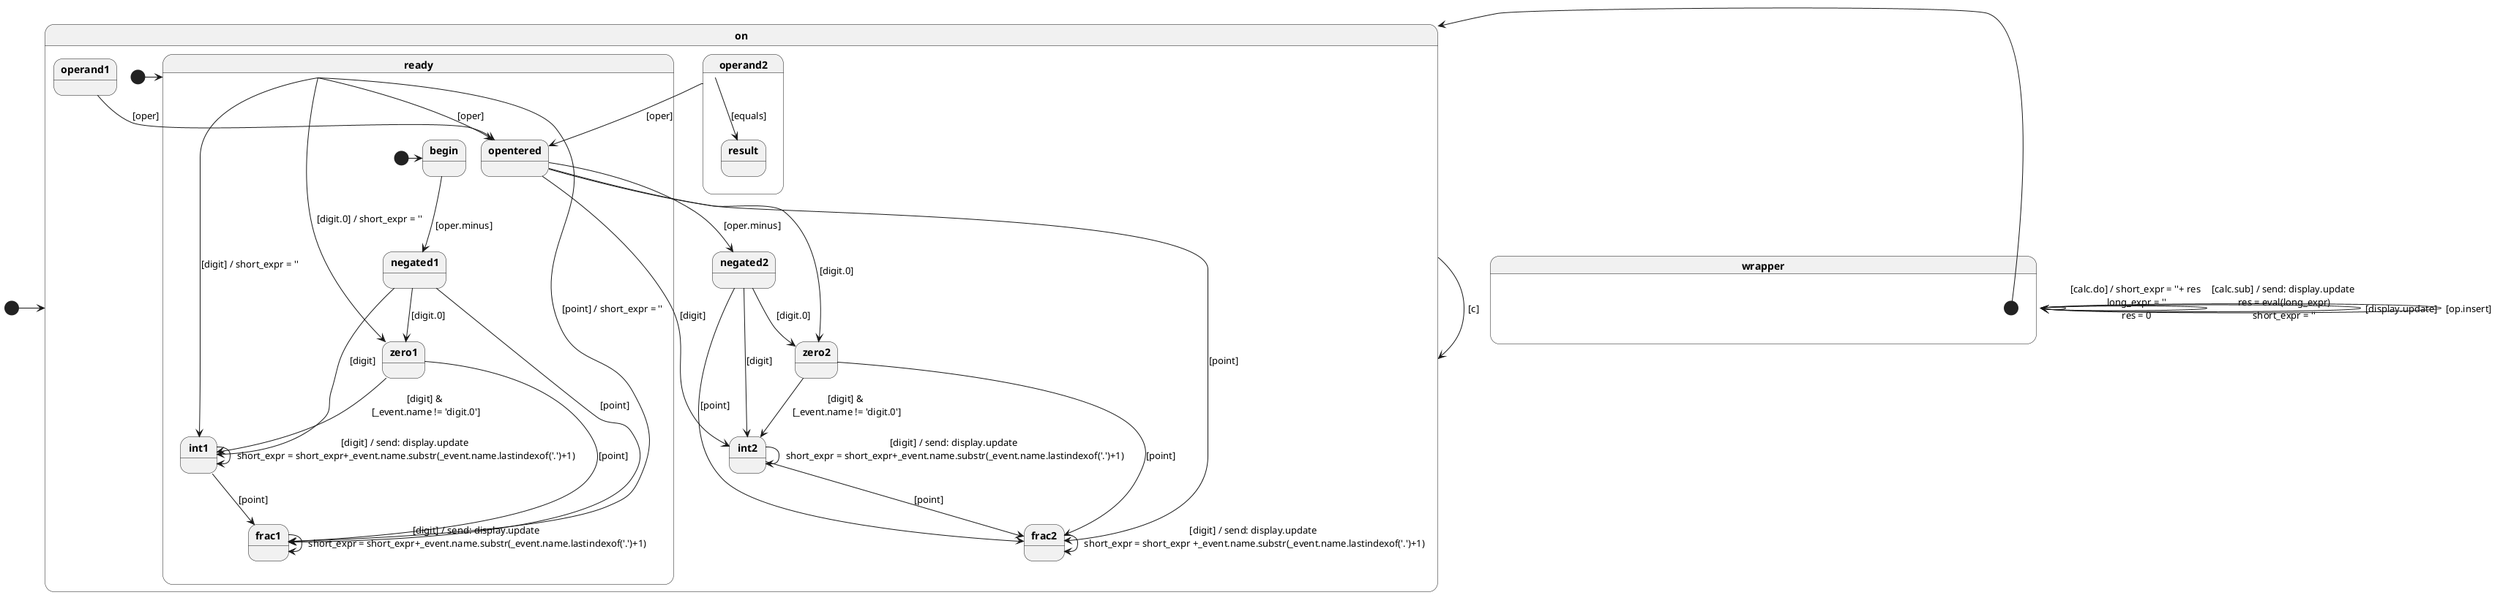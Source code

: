 @startuml

skinparam state {
  FontStyle bold
}


[*] -> on
state wrapper {
    [*] -> on
    wrapper --> wrapper : [calc.do] / short_expr = ''+ res \n long_expr = '' \n res = 0 \n 

    wrapper --> wrapper : [calc.sub] / send: display.update \n res = eval(long_expr) \n short_expr = '' \n 

    wrapper --> wrapper : [display.update] 

    wrapper --> wrapper : [op.insert] 

state on {
    [*] -> ready
    on --> on : [c] 

state ready {
    [*] -> begin
    ready --> opentered : [oper] 

    ready --> zero1 : [digit.0] / short_expr = '' \n 

    ready --> int1 : [digit] / short_expr = '' \n 

    ready --> frac1 : [point] / short_expr = '' \n 

    begin --> negated1 : [oper.minus] 

}

    negated1 --> zero1 : [digit.0] 

    negated1 --> int1 : [digit] 

    negated1 --> frac1 : [point] 

state operand1 {
    operand1 --> opentered : [oper] 

    zero1 --> int1 : [digit] & \n[_event.name != 'digit.0'] 

    zero1 --> frac1 : [point] 

    int1 --> frac1 : [point] 

    int1 --> int1 : [digit] / send: display.update \n short_expr = short_expr+_event.name.substr(_event.name.lastindexof('.')+1) \n 

    frac1 --> frac1 : [digit] / send: display.update \n short_expr = short_expr+_event.name.substr(_event.name.lastindexof('.')+1) \n 

}

    opentered --> negated2 : [oper.minus] 

    opentered --> frac2 : [point] 

    opentered --> zero2 : [digit.0] 

    opentered --> int2 : [digit] 

    negated2 --> zero2 : [digit.0] 

    negated2 --> int2 : [digit] 

    negated2 --> frac2 : [point] 

state operand2 {
    operand2 --> opentered : [oper] 

    operand2 --> result : [equals] 

    zero2 --> int2 : [digit] & \n[_event.name != 'digit.0'] 

    zero2 --> frac2 : [point] 

    int2 --> int2 : [digit] / send: display.update \n short_expr = short_expr+_event.name.substr(_event.name.lastindexof('.')+1) \n 

    int2 --> frac2 : [point] 

    frac2 --> frac2 : [digit] / send: display.update \n short_expr = short_expr +_event.name.substr(_event.name.lastindexof('.')+1) \n 

}

}

}

@enduml

